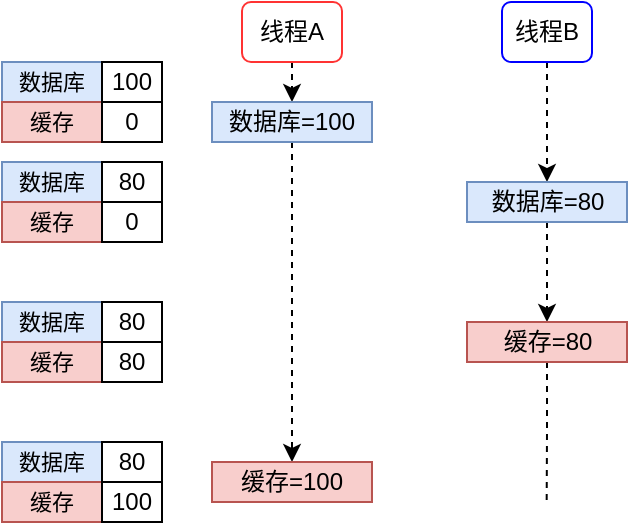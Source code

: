 <mxfile version="21.2.3" type="github">
  <diagram name="第 1 页" id="z1gU27IknUlDDUsyJ2qZ">
    <mxGraphModel dx="581" dy="354" grid="1" gridSize="10" guides="1" tooltips="1" connect="1" arrows="1" fold="1" page="1" pageScale="1" pageWidth="1169" pageHeight="827" math="0" shadow="0">
      <root>
        <mxCell id="0" />
        <mxCell id="1" parent="0" />
        <mxCell id="ilJ0-Uzo2o-Ag8Pwz9IC-20" style="edgeStyle=orthogonalEdgeStyle;rounded=0;orthogonalLoop=1;jettySize=auto;html=1;exitX=0.5;exitY=1;exitDx=0;exitDy=0;entryX=0.5;entryY=0;entryDx=0;entryDy=0;dashed=1;" edge="1" parent="1" source="ilJ0-Uzo2o-Ag8Pwz9IC-1" target="ilJ0-Uzo2o-Ag8Pwz9IC-19">
          <mxGeometry relative="1" as="geometry" />
        </mxCell>
        <mxCell id="ilJ0-Uzo2o-Ag8Pwz9IC-1" value="线程A" style="rounded=1;whiteSpace=wrap;html=1;strokeColor=#FF3333;" vertex="1" parent="1">
          <mxGeometry x="400" y="130" width="50" height="30" as="geometry" />
        </mxCell>
        <mxCell id="ilJ0-Uzo2o-Ag8Pwz9IC-24" style="edgeStyle=orthogonalEdgeStyle;rounded=0;orthogonalLoop=1;jettySize=auto;html=1;exitX=0.5;exitY=1;exitDx=0;exitDy=0;entryX=0.5;entryY=0;entryDx=0;entryDy=0;dashed=1;" edge="1" parent="1" source="ilJ0-Uzo2o-Ag8Pwz9IC-2" target="ilJ0-Uzo2o-Ag8Pwz9IC-23">
          <mxGeometry relative="1" as="geometry" />
        </mxCell>
        <mxCell id="ilJ0-Uzo2o-Ag8Pwz9IC-2" value="线程B" style="rounded=1;whiteSpace=wrap;html=1;strokeColor=#0000FF;" vertex="1" parent="1">
          <mxGeometry x="530" y="130" width="45" height="30" as="geometry" />
        </mxCell>
        <mxCell id="ilJ0-Uzo2o-Ag8Pwz9IC-17" value="" style="group" vertex="1" connectable="0" parent="1">
          <mxGeometry x="280" y="160" width="80" height="40" as="geometry" />
        </mxCell>
        <mxCell id="ilJ0-Uzo2o-Ag8Pwz9IC-12" value="" style="group" vertex="1" connectable="0" parent="ilJ0-Uzo2o-Ag8Pwz9IC-17">
          <mxGeometry width="80" height="20" as="geometry" />
        </mxCell>
        <mxCell id="ilJ0-Uzo2o-Ag8Pwz9IC-7" value="&lt;font style=&quot;font-size: 11px;&quot;&gt;数据库&lt;/font&gt;" style="rounded=0;whiteSpace=wrap;html=1;fillColor=#dae8fc;strokeColor=#6c8ebf;" vertex="1" parent="ilJ0-Uzo2o-Ag8Pwz9IC-12">
          <mxGeometry width="50" height="20" as="geometry" />
        </mxCell>
        <mxCell id="ilJ0-Uzo2o-Ag8Pwz9IC-8" value="100" style="rounded=0;whiteSpace=wrap;html=1;" vertex="1" parent="ilJ0-Uzo2o-Ag8Pwz9IC-12">
          <mxGeometry x="50" width="30" height="20" as="geometry" />
        </mxCell>
        <mxCell id="ilJ0-Uzo2o-Ag8Pwz9IC-16" value="" style="group" vertex="1" connectable="0" parent="ilJ0-Uzo2o-Ag8Pwz9IC-17">
          <mxGeometry y="20" width="80" height="20" as="geometry" />
        </mxCell>
        <mxCell id="ilJ0-Uzo2o-Ag8Pwz9IC-13" value="" style="group;fillColor=#f8cecc;strokeColor=#b85450;container=0;" vertex="1" connectable="0" parent="ilJ0-Uzo2o-Ag8Pwz9IC-16">
          <mxGeometry width="80" height="20" as="geometry" />
        </mxCell>
        <mxCell id="ilJ0-Uzo2o-Ag8Pwz9IC-14" value="&lt;font style=&quot;font-size: 11px;&quot;&gt;缓存&lt;/font&gt;" style="rounded=0;whiteSpace=wrap;html=1;fillColor=#f8cecc;strokeColor=#b85450;container=0;" vertex="1" parent="ilJ0-Uzo2o-Ag8Pwz9IC-16">
          <mxGeometry width="50" height="20" as="geometry" />
        </mxCell>
        <mxCell id="ilJ0-Uzo2o-Ag8Pwz9IC-15" value="0" style="rounded=0;whiteSpace=wrap;html=1;container=0;" vertex="1" parent="ilJ0-Uzo2o-Ag8Pwz9IC-16">
          <mxGeometry x="50" width="30" height="20" as="geometry" />
        </mxCell>
        <mxCell id="ilJ0-Uzo2o-Ag8Pwz9IC-22" style="edgeStyle=orthogonalEdgeStyle;rounded=0;orthogonalLoop=1;jettySize=auto;html=1;exitX=0.5;exitY=1;exitDx=0;exitDy=0;entryX=0.5;entryY=0;entryDx=0;entryDy=0;dashed=1;" edge="1" parent="1" source="ilJ0-Uzo2o-Ag8Pwz9IC-19" target="ilJ0-Uzo2o-Ag8Pwz9IC-21">
          <mxGeometry relative="1" as="geometry" />
        </mxCell>
        <mxCell id="ilJ0-Uzo2o-Ag8Pwz9IC-19" value="数据库=100" style="rounded=0;whiteSpace=wrap;html=1;fillColor=#dae8fc;strokeColor=#6c8ebf;" vertex="1" parent="1">
          <mxGeometry x="385" y="180" width="80" height="20" as="geometry" />
        </mxCell>
        <mxCell id="ilJ0-Uzo2o-Ag8Pwz9IC-21" value="缓存=100" style="rounded=0;whiteSpace=wrap;html=1;fillColor=#f8cecc;strokeColor=#b85450;" vertex="1" parent="1">
          <mxGeometry x="385" y="360" width="80" height="20" as="geometry" />
        </mxCell>
        <mxCell id="ilJ0-Uzo2o-Ag8Pwz9IC-26" style="edgeStyle=orthogonalEdgeStyle;rounded=0;orthogonalLoop=1;jettySize=auto;html=1;exitX=0.5;exitY=1;exitDx=0;exitDy=0;entryX=0.5;entryY=0;entryDx=0;entryDy=0;dashed=1;" edge="1" parent="1" source="ilJ0-Uzo2o-Ag8Pwz9IC-23" target="ilJ0-Uzo2o-Ag8Pwz9IC-25">
          <mxGeometry relative="1" as="geometry" />
        </mxCell>
        <mxCell id="ilJ0-Uzo2o-Ag8Pwz9IC-23" value="数据库=80" style="rounded=0;whiteSpace=wrap;html=1;fillColor=#dae8fc;strokeColor=#6c8ebf;" vertex="1" parent="1">
          <mxGeometry x="512.5" y="220" width="80" height="20" as="geometry" />
        </mxCell>
        <mxCell id="ilJ0-Uzo2o-Ag8Pwz9IC-27" style="edgeStyle=orthogonalEdgeStyle;rounded=0;orthogonalLoop=1;jettySize=auto;html=1;exitX=0.5;exitY=1;exitDx=0;exitDy=0;dashed=1;endArrow=none;endFill=0;" edge="1" parent="1" source="ilJ0-Uzo2o-Ag8Pwz9IC-25">
          <mxGeometry relative="1" as="geometry">
            <mxPoint x="552.333" y="380" as="targetPoint" />
          </mxGeometry>
        </mxCell>
        <mxCell id="ilJ0-Uzo2o-Ag8Pwz9IC-25" value="缓存=80" style="rounded=0;whiteSpace=wrap;html=1;fillColor=#f8cecc;strokeColor=#b85450;" vertex="1" parent="1">
          <mxGeometry x="512.5" y="290" width="80" height="20" as="geometry" />
        </mxCell>
        <mxCell id="ilJ0-Uzo2o-Ag8Pwz9IC-28" value="" style="group" vertex="1" connectable="0" parent="1">
          <mxGeometry x="280" y="210" width="80" height="40" as="geometry" />
        </mxCell>
        <mxCell id="ilJ0-Uzo2o-Ag8Pwz9IC-29" value="" style="group" vertex="1" connectable="0" parent="ilJ0-Uzo2o-Ag8Pwz9IC-28">
          <mxGeometry width="80" height="20" as="geometry" />
        </mxCell>
        <mxCell id="ilJ0-Uzo2o-Ag8Pwz9IC-30" value="&lt;font style=&quot;font-size: 11px;&quot;&gt;数据库&lt;/font&gt;" style="rounded=0;whiteSpace=wrap;html=1;fillColor=#dae8fc;strokeColor=#6c8ebf;" vertex="1" parent="ilJ0-Uzo2o-Ag8Pwz9IC-29">
          <mxGeometry width="50" height="20" as="geometry" />
        </mxCell>
        <mxCell id="ilJ0-Uzo2o-Ag8Pwz9IC-31" value="80" style="rounded=0;whiteSpace=wrap;html=1;" vertex="1" parent="ilJ0-Uzo2o-Ag8Pwz9IC-29">
          <mxGeometry x="50" width="30" height="20" as="geometry" />
        </mxCell>
        <mxCell id="ilJ0-Uzo2o-Ag8Pwz9IC-32" value="" style="group" vertex="1" connectable="0" parent="ilJ0-Uzo2o-Ag8Pwz9IC-28">
          <mxGeometry y="20" width="80" height="20" as="geometry" />
        </mxCell>
        <mxCell id="ilJ0-Uzo2o-Ag8Pwz9IC-33" value="" style="group;fillColor=#f8cecc;strokeColor=#b85450;container=0;" vertex="1" connectable="0" parent="ilJ0-Uzo2o-Ag8Pwz9IC-32">
          <mxGeometry width="80" height="20" as="geometry" />
        </mxCell>
        <mxCell id="ilJ0-Uzo2o-Ag8Pwz9IC-34" value="&lt;font style=&quot;font-size: 11px;&quot;&gt;缓存&lt;/font&gt;" style="rounded=0;whiteSpace=wrap;html=1;fillColor=#f8cecc;strokeColor=#b85450;container=0;" vertex="1" parent="ilJ0-Uzo2o-Ag8Pwz9IC-32">
          <mxGeometry width="50" height="20" as="geometry" />
        </mxCell>
        <mxCell id="ilJ0-Uzo2o-Ag8Pwz9IC-35" value="0" style="rounded=0;whiteSpace=wrap;html=1;container=0;" vertex="1" parent="ilJ0-Uzo2o-Ag8Pwz9IC-32">
          <mxGeometry x="50" width="30" height="20" as="geometry" />
        </mxCell>
        <mxCell id="ilJ0-Uzo2o-Ag8Pwz9IC-36" value="" style="group" vertex="1" connectable="0" parent="1">
          <mxGeometry x="280" y="280" width="80" height="40" as="geometry" />
        </mxCell>
        <mxCell id="ilJ0-Uzo2o-Ag8Pwz9IC-37" value="" style="group" vertex="1" connectable="0" parent="ilJ0-Uzo2o-Ag8Pwz9IC-36">
          <mxGeometry width="80" height="20" as="geometry" />
        </mxCell>
        <mxCell id="ilJ0-Uzo2o-Ag8Pwz9IC-38" value="&lt;font style=&quot;font-size: 11px;&quot;&gt;数据库&lt;/font&gt;" style="rounded=0;whiteSpace=wrap;html=1;fillColor=#dae8fc;strokeColor=#6c8ebf;" vertex="1" parent="ilJ0-Uzo2o-Ag8Pwz9IC-37">
          <mxGeometry width="50" height="20" as="geometry" />
        </mxCell>
        <mxCell id="ilJ0-Uzo2o-Ag8Pwz9IC-39" value="80" style="rounded=0;whiteSpace=wrap;html=1;" vertex="1" parent="ilJ0-Uzo2o-Ag8Pwz9IC-37">
          <mxGeometry x="50" width="30" height="20" as="geometry" />
        </mxCell>
        <mxCell id="ilJ0-Uzo2o-Ag8Pwz9IC-40" value="" style="group" vertex="1" connectable="0" parent="ilJ0-Uzo2o-Ag8Pwz9IC-36">
          <mxGeometry y="20" width="80" height="20" as="geometry" />
        </mxCell>
        <mxCell id="ilJ0-Uzo2o-Ag8Pwz9IC-41" value="" style="group;fillColor=#f8cecc;strokeColor=#b85450;container=0;" vertex="1" connectable="0" parent="ilJ0-Uzo2o-Ag8Pwz9IC-40">
          <mxGeometry width="80" height="20" as="geometry" />
        </mxCell>
        <mxCell id="ilJ0-Uzo2o-Ag8Pwz9IC-42" value="&lt;font style=&quot;font-size: 11px;&quot;&gt;缓存&lt;/font&gt;" style="rounded=0;whiteSpace=wrap;html=1;fillColor=#f8cecc;strokeColor=#b85450;container=0;" vertex="1" parent="ilJ0-Uzo2o-Ag8Pwz9IC-40">
          <mxGeometry width="50" height="20" as="geometry" />
        </mxCell>
        <mxCell id="ilJ0-Uzo2o-Ag8Pwz9IC-43" value="80" style="rounded=0;whiteSpace=wrap;html=1;container=0;" vertex="1" parent="ilJ0-Uzo2o-Ag8Pwz9IC-40">
          <mxGeometry x="50" width="30" height="20" as="geometry" />
        </mxCell>
        <mxCell id="ilJ0-Uzo2o-Ag8Pwz9IC-44" value="" style="group" vertex="1" connectable="0" parent="1">
          <mxGeometry x="280" y="350" width="80" height="40" as="geometry" />
        </mxCell>
        <mxCell id="ilJ0-Uzo2o-Ag8Pwz9IC-45" value="" style="group" vertex="1" connectable="0" parent="ilJ0-Uzo2o-Ag8Pwz9IC-44">
          <mxGeometry width="80" height="20" as="geometry" />
        </mxCell>
        <mxCell id="ilJ0-Uzo2o-Ag8Pwz9IC-46" value="&lt;font style=&quot;font-size: 11px;&quot;&gt;数据库&lt;/font&gt;" style="rounded=0;whiteSpace=wrap;html=1;fillColor=#dae8fc;strokeColor=#6c8ebf;" vertex="1" parent="ilJ0-Uzo2o-Ag8Pwz9IC-45">
          <mxGeometry width="50" height="20" as="geometry" />
        </mxCell>
        <mxCell id="ilJ0-Uzo2o-Ag8Pwz9IC-47" value="80" style="rounded=0;whiteSpace=wrap;html=1;" vertex="1" parent="ilJ0-Uzo2o-Ag8Pwz9IC-45">
          <mxGeometry x="50" width="30" height="20" as="geometry" />
        </mxCell>
        <mxCell id="ilJ0-Uzo2o-Ag8Pwz9IC-48" value="" style="group" vertex="1" connectable="0" parent="ilJ0-Uzo2o-Ag8Pwz9IC-44">
          <mxGeometry y="20" width="80" height="20" as="geometry" />
        </mxCell>
        <mxCell id="ilJ0-Uzo2o-Ag8Pwz9IC-49" value="" style="group;fillColor=#f8cecc;strokeColor=#b85450;container=0;" vertex="1" connectable="0" parent="ilJ0-Uzo2o-Ag8Pwz9IC-48">
          <mxGeometry width="80" height="20" as="geometry" />
        </mxCell>
        <mxCell id="ilJ0-Uzo2o-Ag8Pwz9IC-50" value="&lt;font style=&quot;font-size: 11px;&quot;&gt;缓存&lt;/font&gt;" style="rounded=0;whiteSpace=wrap;html=1;fillColor=#f8cecc;strokeColor=#b85450;container=0;" vertex="1" parent="ilJ0-Uzo2o-Ag8Pwz9IC-48">
          <mxGeometry width="50" height="20" as="geometry" />
        </mxCell>
        <mxCell id="ilJ0-Uzo2o-Ag8Pwz9IC-51" value="100" style="rounded=0;whiteSpace=wrap;html=1;container=0;" vertex="1" parent="ilJ0-Uzo2o-Ag8Pwz9IC-48">
          <mxGeometry x="50" width="30" height="20" as="geometry" />
        </mxCell>
      </root>
    </mxGraphModel>
  </diagram>
</mxfile>
